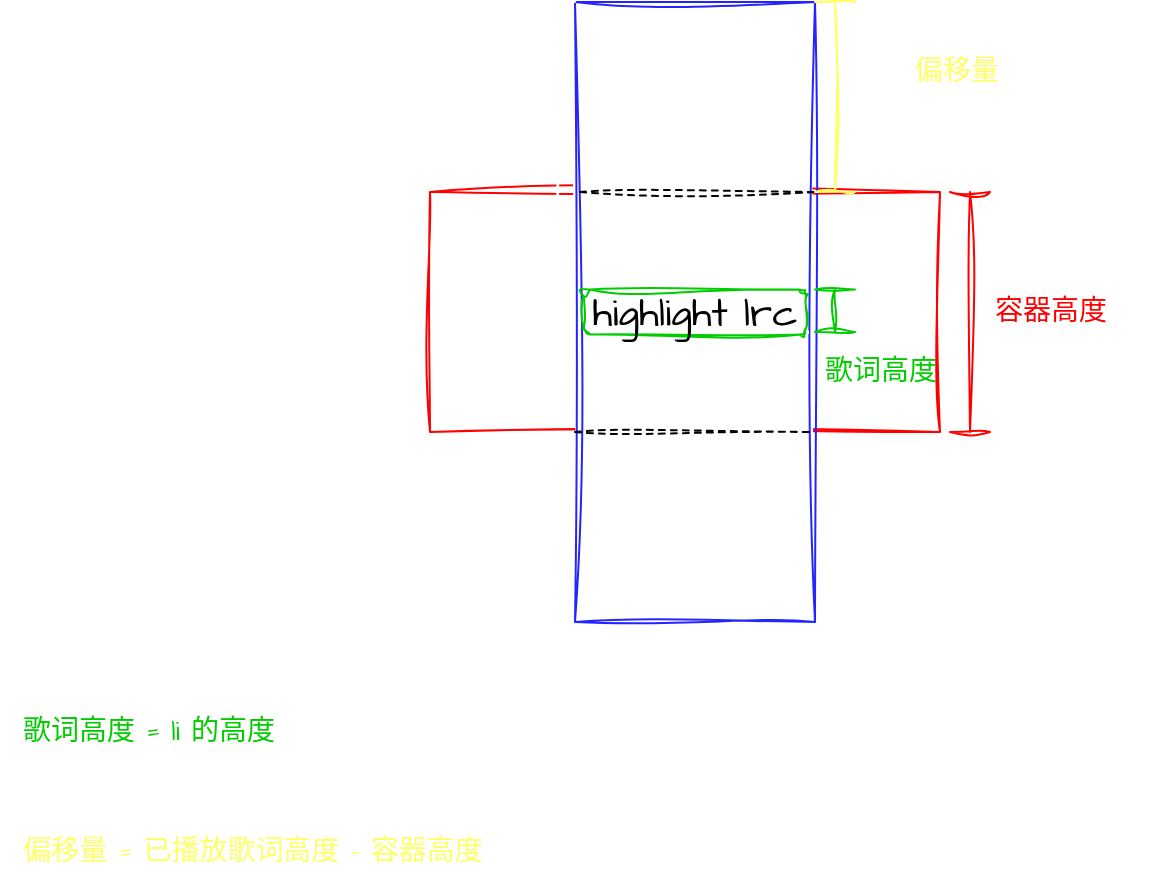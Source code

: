 <mxfile>
    <diagram id="CoG3-vm7wWWinxErKf_b" name="Page-1">
        <mxGraphModel dx="1002" dy="581" grid="1" gridSize="10" guides="1" tooltips="1" connect="1" arrows="1" fold="1" page="1" pageScale="1" pageWidth="850" pageHeight="1100" math="0" shadow="0">
            <root>
                <mxCell id="0"/>
                <mxCell id="1" parent="0"/>
                <mxCell id="2" value="" style="rounded=0;whiteSpace=wrap;html=1;sketch=1;hachureGap=4;jiggle=2;curveFitting=1;fontFamily=Architects Daughter;fontSource=https%3A%2F%2Ffonts.googleapis.com%2Fcss%3Ffamily%3DArchitects%2BDaughter;fontSize=20;strokeColor=#FF0000;" vertex="1" parent="1">
                    <mxGeometry x="305" y="180" width="255" height="120" as="geometry"/>
                </mxCell>
                <mxCell id="3" value="" style="rounded=0;whiteSpace=wrap;html=1;sketch=1;hachureGap=4;jiggle=2;curveFitting=1;fontFamily=Architects Daughter;fontSource=https%3A%2F%2Ffonts.googleapis.com%2Fcss%3Ffamily%3DArchitects%2BDaughter;fontSize=20;strokeColor=#2424FF;" vertex="1" parent="1">
                    <mxGeometry x="377.5" y="85" width="120" height="310" as="geometry"/>
                </mxCell>
                <mxCell id="4" value="" style="endArrow=none;dashed=1;html=1;sketch=1;hachureGap=4;jiggle=2;curveFitting=1;fontFamily=Architects Daughter;fontSource=https%3A%2F%2Ffonts.googleapis.com%2Fcss%3Ffamily%3DArchitects%2BDaughter;fontSize=16;" edge="1" parent="1">
                    <mxGeometry width="50" height="50" relative="1" as="geometry">
                        <mxPoint x="380" y="180" as="sourcePoint"/>
                        <mxPoint x="497.5" y="180" as="targetPoint"/>
                    </mxGeometry>
                </mxCell>
                <mxCell id="5" value="" style="endArrow=none;dashed=1;html=1;sketch=1;hachureGap=4;jiggle=2;curveFitting=1;fontFamily=Architects Daughter;fontSource=https%3A%2F%2Ffonts.googleapis.com%2Fcss%3Ffamily%3DArchitects%2BDaughter;fontSize=16;" edge="1" parent="1">
                    <mxGeometry width="50" height="50" relative="1" as="geometry">
                        <mxPoint x="377.5" y="300" as="sourcePoint"/>
                        <mxPoint x="495" y="300" as="targetPoint"/>
                    </mxGeometry>
                </mxCell>
                <mxCell id="6" value="highlight lrc" style="rounded=1;whiteSpace=wrap;html=1;sketch=1;hachureGap=4;jiggle=2;curveFitting=1;strokeColor=#00CC00;fontFamily=Architects Daughter;fontSource=https%3A%2F%2Ffonts.googleapis.com%2Fcss%3Ffamily%3DArchitects%2BDaughter;fontSize=20;" vertex="1" parent="1">
                    <mxGeometry x="381.88" y="228.75" width="111.25" height="22.5" as="geometry"/>
                </mxCell>
                <mxCell id="7" value="" style="shape=crossbar;whiteSpace=wrap;html=1;rounded=1;direction=south;sketch=1;hachureGap=4;jiggle=2;curveFitting=1;strokeColor=#FFFFFF;fontFamily=Architects Daughter;fontSource=https%3A%2F%2Ffonts.googleapis.com%2Fcss%3Ffamily%3DArchitects%2BDaughter;fontSize=20;" vertex="1" parent="1">
                    <mxGeometry x="357.5" y="85" width="20" height="155" as="geometry"/>
                </mxCell>
                <mxCell id="8" value="" style="shape=crossbar;whiteSpace=wrap;html=1;rounded=1;direction=south;sketch=1;hachureGap=4;jiggle=2;curveFitting=1;strokeColor=#FFFF66;fontFamily=Architects Daughter;fontSource=https%3A%2F%2Ffonts.googleapis.com%2Fcss%3Ffamily%3DArchitects%2BDaughter;fontSize=20;" vertex="1" parent="1">
                    <mxGeometry x="497.5" y="85" width="20" height="95" as="geometry"/>
                </mxCell>
                <mxCell id="9" value="" style="shape=crossbar;whiteSpace=wrap;html=1;rounded=1;direction=south;sketch=1;hachureGap=4;jiggle=2;curveFitting=1;strokeColor=#FF0000;fontFamily=Architects Daughter;fontSource=https%3A%2F%2Ffonts.googleapis.com%2Fcss%3Ffamily%3DArchitects%2BDaughter;fontSize=20;" vertex="1" parent="1">
                    <mxGeometry x="565" y="180" width="20" height="120" as="geometry"/>
                </mxCell>
                <mxCell id="10" value="容器高度" style="text;strokeColor=none;fillColor=none;html=1;fontSize=14;fontStyle=0;verticalAlign=middle;align=center;sketch=1;hachureGap=4;jiggle=2;curveFitting=1;fontFamily=Architects Daughter;fontSource=https%3A%2F%2Ffonts.googleapis.com%2Fcss%3Ffamily%3DArchitects%2BDaughter;fontColor=#FF0000;" vertex="1" parent="1">
                    <mxGeometry x="565" y="220" width="100" height="40" as="geometry"/>
                </mxCell>
                <mxCell id="11" value="" style="shape=crossbar;whiteSpace=wrap;html=1;rounded=1;direction=south;sketch=1;hachureGap=4;jiggle=2;curveFitting=1;strokeColor=#00CC00;fontFamily=Architects Daughter;fontSource=https%3A%2F%2Ffonts.googleapis.com%2Fcss%3Ffamily%3DArchitects%2BDaughter;fontSize=14;fontColor=#00CC00;" vertex="1" parent="1">
                    <mxGeometry x="497.5" y="228.75" width="20" height="21.25" as="geometry"/>
                </mxCell>
                <mxCell id="12" value="歌词高度" style="text;strokeColor=none;fillColor=none;html=1;fontSize=14;fontStyle=0;verticalAlign=middle;align=center;sketch=1;hachureGap=4;jiggle=2;curveFitting=1;fontFamily=Architects Daughter;fontSource=https%3A%2F%2Ffonts.googleapis.com%2Fcss%3Ffamily%3DArchitects%2BDaughter;fontColor=#00CC00;" vertex="1" parent="1">
                    <mxGeometry x="480" y="250" width="100" height="40" as="geometry"/>
                </mxCell>
                <mxCell id="13" value="已播放歌词高度" style="text;strokeColor=none;fillColor=none;html=1;fontSize=14;fontStyle=0;verticalAlign=middle;align=center;sketch=1;hachureGap=4;jiggle=2;curveFitting=1;fontFamily=Architects Daughter;fontSource=https%3A%2F%2Ffonts.googleapis.com%2Fcss%3Ffamily%3DArchitects%2BDaughter;fontColor=#FFFFFF;" vertex="1" parent="1">
                    <mxGeometry x="257.5" y="112.5" width="100" height="40" as="geometry"/>
                </mxCell>
                <mxCell id="14" value="偏移量" style="text;strokeColor=none;fillColor=none;html=1;fontSize=14;fontStyle=0;verticalAlign=middle;align=center;sketch=1;hachureGap=4;jiggle=2;curveFitting=1;fontFamily=Architects Daughter;fontSource=https%3A%2F%2Ffonts.googleapis.com%2Fcss%3Ffamily%3DArchitects%2BDaughter;fontColor=#FFFF66;" vertex="1" parent="1">
                    <mxGeometry x="517.5" y="100" width="100" height="40" as="geometry"/>
                </mxCell>
                <mxCell id="16" value="歌词高度 = li 的高度" style="text;strokeColor=none;fillColor=none;html=1;fontSize=14;fontStyle=0;verticalAlign=middle;align=center;sketch=1;hachureGap=4;jiggle=2;curveFitting=1;fontFamily=Architects Daughter;fontSource=https%3A%2F%2Ffonts.googleapis.com%2Fcss%3Ffamily%3DArchitects%2BDaughter;fontColor=#00CC00;" vertex="1" parent="1">
                    <mxGeometry x="99" y="430" width="130" height="40" as="geometry"/>
                </mxCell>
                <mxCell id="17" value="已播放歌词高度 = li 的高度 * 歌词索引 + li 的高度 / 2" style="text;strokeColor=none;fillColor=none;html=1;fontSize=14;fontStyle=0;verticalAlign=middle;align=center;sketch=1;hachureGap=4;jiggle=2;curveFitting=1;fontFamily=Architects Daughter;fontSource=https%3A%2F%2Ffonts.googleapis.com%2Fcss%3Ffamily%3DArchitects%2BDaughter;fontColor=#FFFFFF;" vertex="1" parent="1">
                    <mxGeometry x="90" y="460" width="360" height="40" as="geometry"/>
                </mxCell>
                <mxCell id="18" value="偏移量 = 已播放歌词高度 - 容器高度" style="text;strokeColor=none;fillColor=none;html=1;fontSize=14;fontStyle=0;verticalAlign=middle;align=center;sketch=1;hachureGap=4;jiggle=2;curveFitting=1;fontFamily=Architects Daughter;fontSource=https%3A%2F%2Ffonts.googleapis.com%2Fcss%3Ffamily%3DArchitects%2BDaughter;fontColor=#FFFF66;" vertex="1" parent="1">
                    <mxGeometry x="96" y="490" width="240" height="40" as="geometry"/>
                </mxCell>
            </root>
        </mxGraphModel>
    </diagram>
</mxfile>